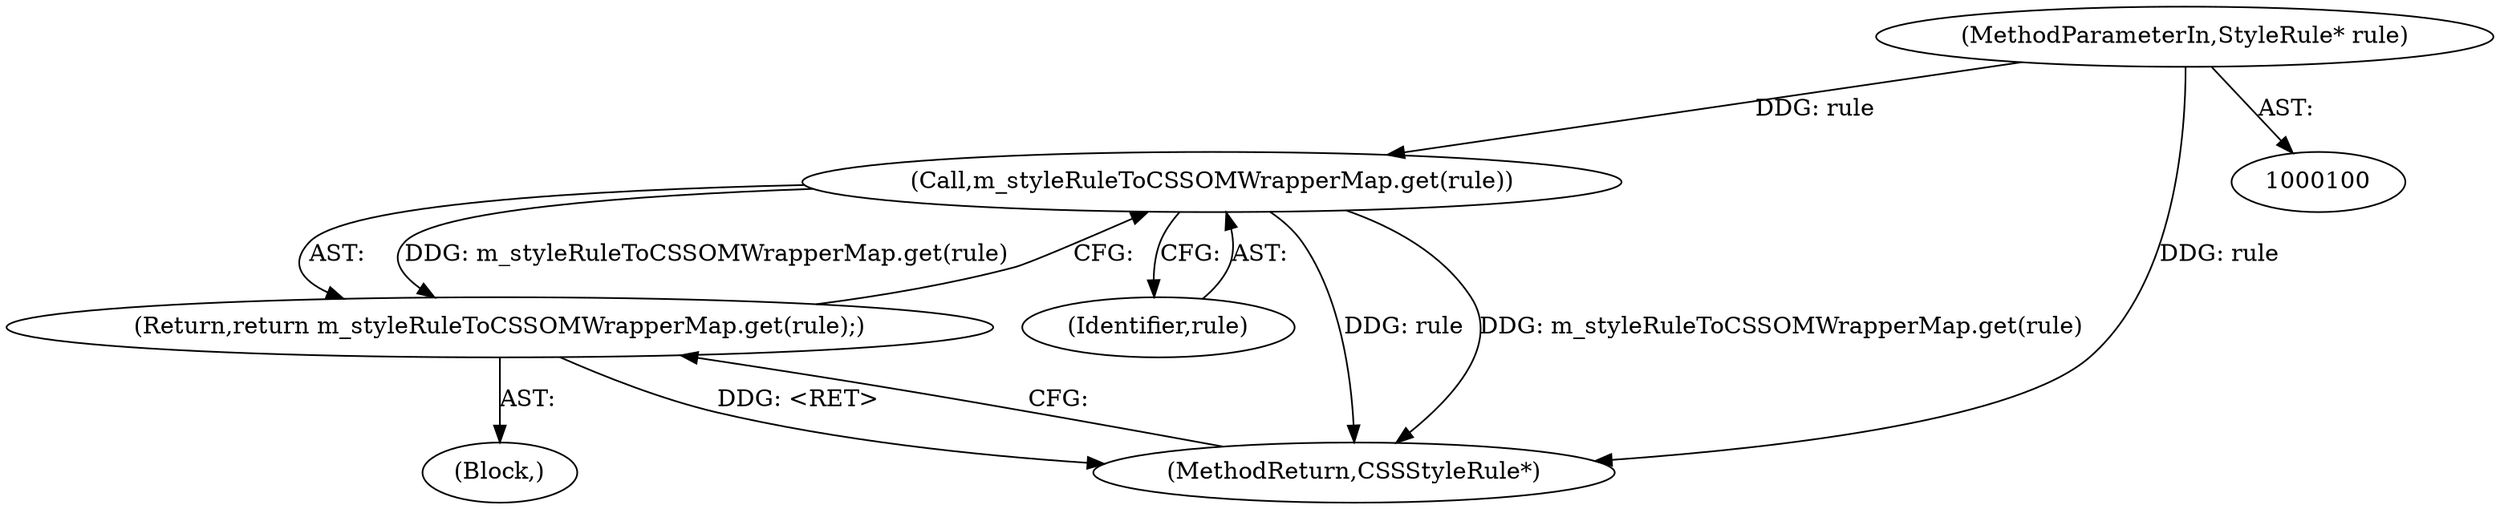 digraph "0_Chrome_4d17163f4b66be517dc49019a029e5ddbd45078c_4@pointer" {
"1000125" [label="(Call,m_styleRuleToCSSOMWrapperMap.get(rule))"];
"1000101" [label="(MethodParameterIn,StyleRule* rule)"];
"1000124" [label="(Return,return m_styleRuleToCSSOMWrapperMap.get(rule);)"];
"1000126" [label="(Identifier,rule)"];
"1000124" [label="(Return,return m_styleRuleToCSSOMWrapperMap.get(rule);)"];
"1000125" [label="(Call,m_styleRuleToCSSOMWrapperMap.get(rule))"];
"1000127" [label="(MethodReturn,CSSStyleRule*)"];
"1000101" [label="(MethodParameterIn,StyleRule* rule)"];
"1000103" [label="(Block,)"];
"1000125" -> "1000124"  [label="AST: "];
"1000125" -> "1000126"  [label="CFG: "];
"1000126" -> "1000125"  [label="AST: "];
"1000124" -> "1000125"  [label="CFG: "];
"1000125" -> "1000127"  [label="DDG: rule"];
"1000125" -> "1000127"  [label="DDG: m_styleRuleToCSSOMWrapperMap.get(rule)"];
"1000125" -> "1000124"  [label="DDG: m_styleRuleToCSSOMWrapperMap.get(rule)"];
"1000101" -> "1000125"  [label="DDG: rule"];
"1000101" -> "1000100"  [label="AST: "];
"1000101" -> "1000127"  [label="DDG: rule"];
"1000124" -> "1000103"  [label="AST: "];
"1000127" -> "1000124"  [label="CFG: "];
"1000124" -> "1000127"  [label="DDG: <RET>"];
}
